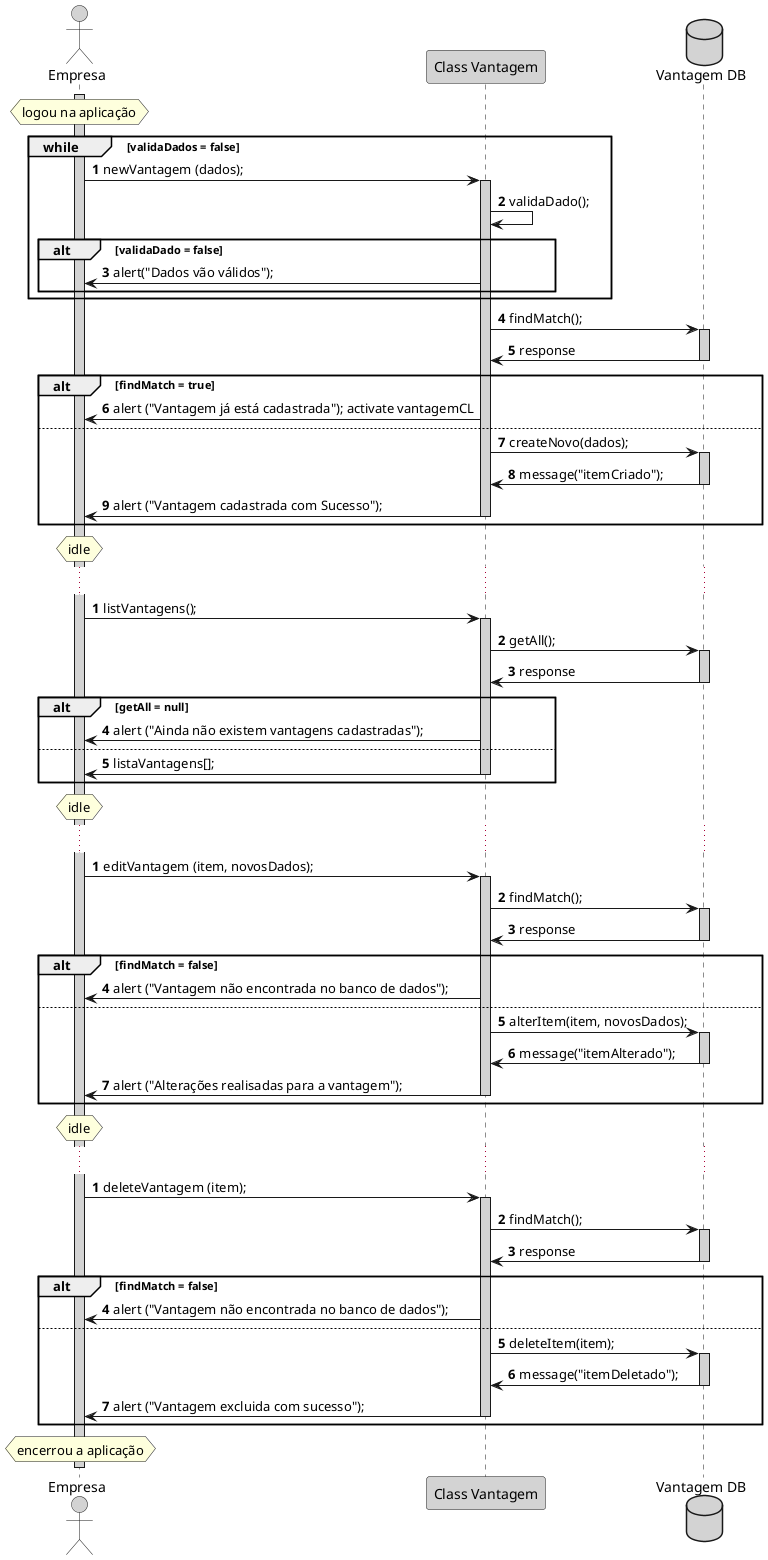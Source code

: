 @startuml

actor Empresa as empresa #lightgrey
participant "Class Vantagem" as vantagemCL #lightgrey
database "Vantagem DB" as vantagemDB #lightgrey

hnote over empresa : logou na aplicação

' Criar uma vantagem
autonumber
activate empresa  #lightgrey
group while [validaDados = false]
    empresa -> vantagemCL : newVantagem (dados);
    activate vantagemCL  #lightgrey

    vantagemCL -> vantagemCL : validaDado();
    alt validaDado = false
        vantagemCL -> empresa : alert("Dados vão válidos");
    end
end

vantagemCL -> vantagemDB : findMatch();
activate vantagemDB  #lightgrey
vantagemDB -> vantagemCL : response
deactivate vantagemDB

alt findMatch = true
   vantagemCL -> empresa :alert ("Vantagem já está cadastrada"); activate vantagemCL
else
    vantagemCL -> vantagemDB : createNovo(dados);
    activate vantagemDB  #lightgrey
    vantagemDB -> vantagemCL : message("itemCriado");
    deactivate vantagemDB
    vantagemCL -> empresa :alert ("Vantagem cadastrada com Sucesso");
    deactivate vantagemCL
end
hnote over empresa : idle
...

' Listar as vantagens
autonumber
empresa -> vantagemCL : listVantagens();
activate vantagemCL  #lightgrey

vantagemCL -> vantagemDB : getAll();
activate vantagemDB  #lightgrey
vantagemDB -> vantagemCL : response
deactivate vantagemDB

alt getAll = null
   vantagemCL -> empresa :alert ("Ainda não existem vantagens cadastradas");
else
    vantagemCL -> empresa : listaVantagens[];
    deactivate vantagemCL
end
hnote over empresa : idle
...

' Editar uma vantagem
autonumber
empresa -> vantagemCL : editVantagem (item, novosDados);
activate vantagemCL  #lightgrey

vantagemCL -> vantagemDB : findMatch();
activate vantagemDB  #lightgrey
vantagemDB -> vantagemCL : response
deactivate vantagemDB

alt findMatch = false
   vantagemCL -> empresa :alert ("Vantagem não encontrada no banco de dados");
else
    vantagemCL -> vantagemDB : alterItem(item, novosDados);
    activate vantagemDB  #lightgrey
    vantagemDB -> vantagemCL : message("itemAlterado");
    deactivate vantagemDB
    vantagemCL -> empresa :alert ("Alterações realisadas para a vantagem");
    deactivate vantagemCL
end
hnote over empresa : idle
...

' Deletar uma vantagem
autonumber
empresa -> vantagemCL : deleteVantagem (item);
activate vantagemCL  #lightgrey

vantagemCL -> vantagemDB : findMatch();
activate vantagemDB  #lightgrey
vantagemDB -> vantagemCL : response
deactivate vantagemDB

alt findMatch = false
   vantagemCL -> empresa :alert ("Vantagem não encontrada no banco de dados");
else
    vantagemCL -> vantagemDB : deleteItem(item);
    activate vantagemDB  #lightgrey
    vantagemDB -> vantagemCL : message("itemDeletado");
    deactivate vantagemDB
    vantagemCL -> empresa :alert ("Vantagem excluida com sucesso");
    deactivate vantagemCL
end

hnote over empresa : encerrou a aplicação
deactivate empresa

@enduml